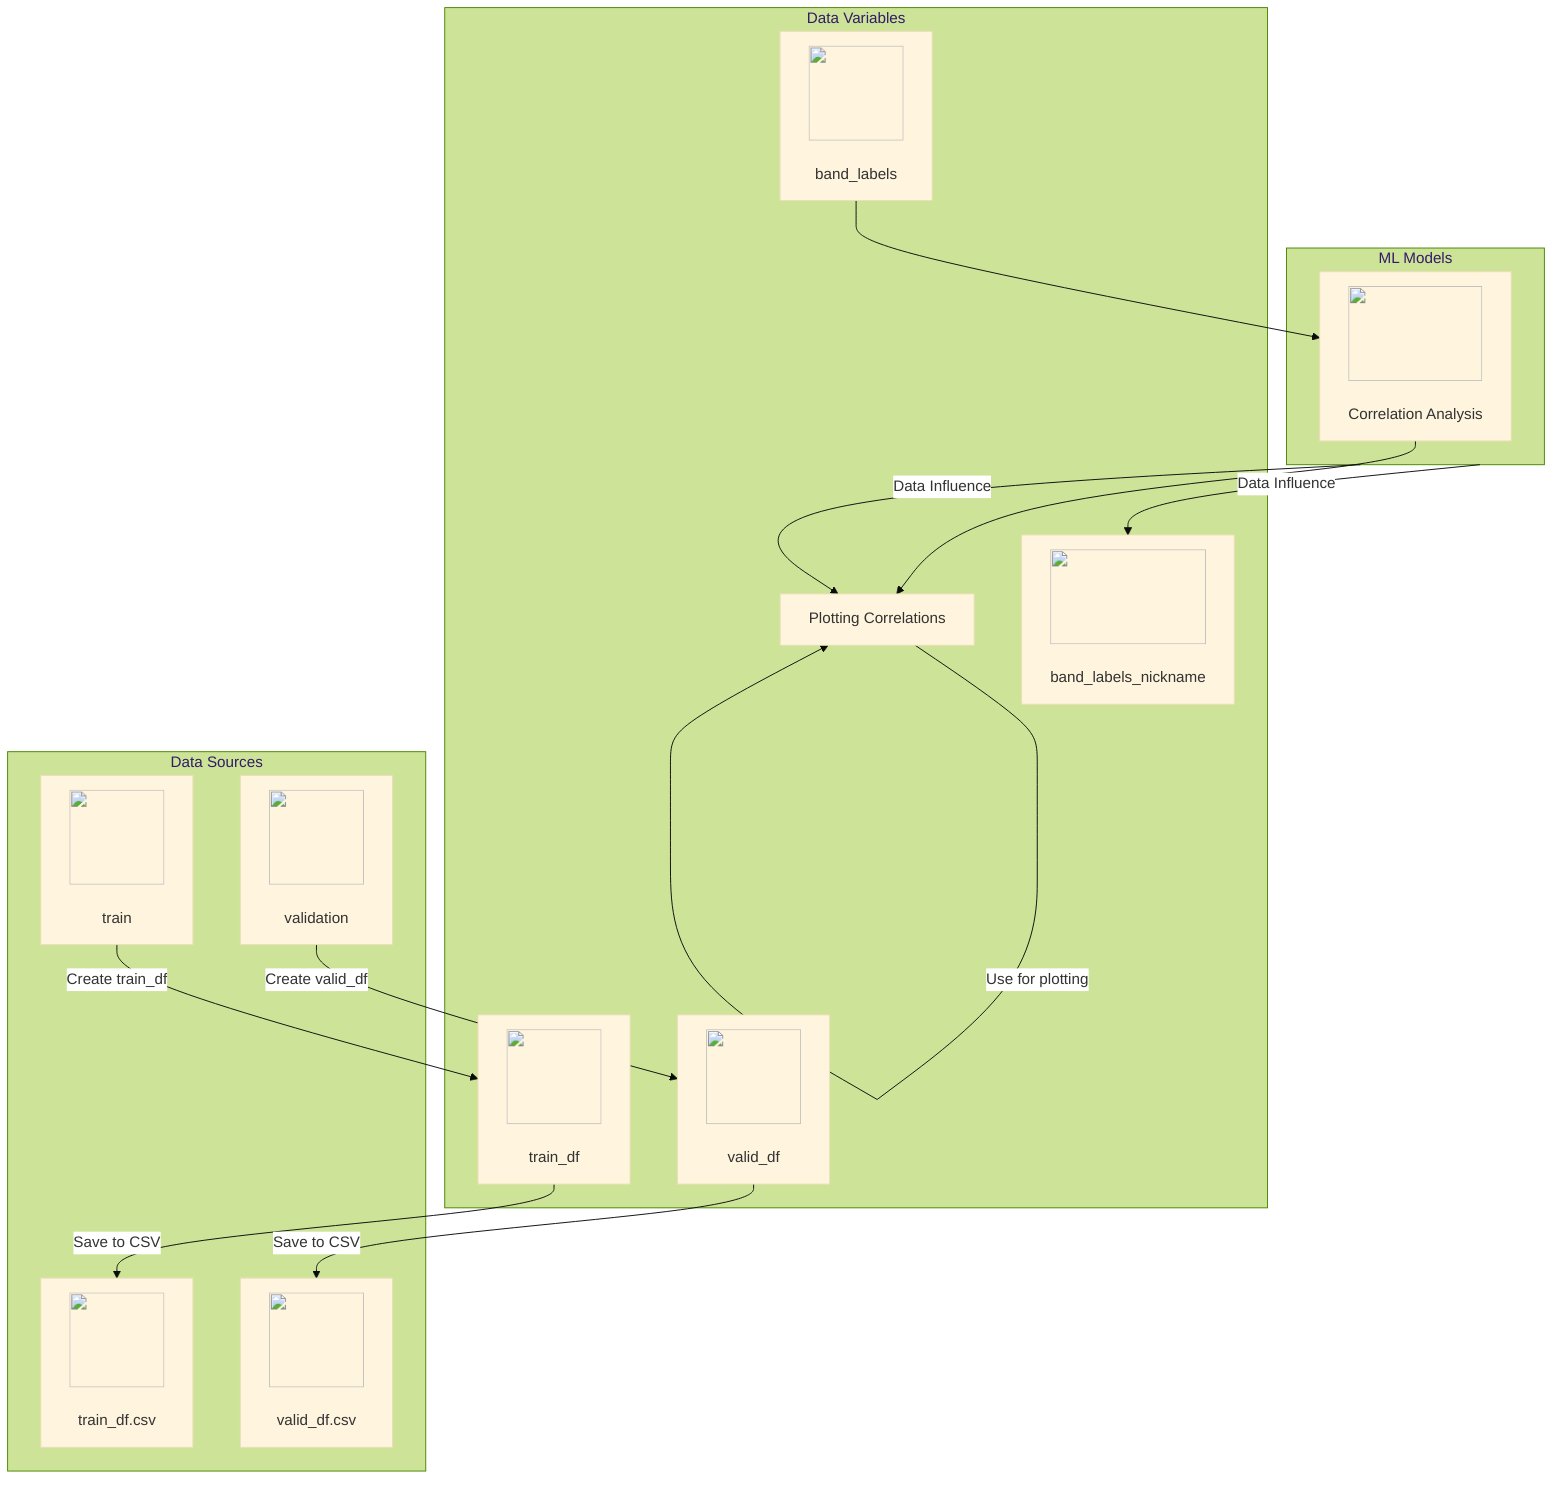 %%{init: {"theme": "base", "themeVariables": {"edgeLabelBackground":"#ffffff","clusterBkg":"#cde498","clusterBorder":"#4b8600","tertiaryColor":"#cde498"}}}%%
%% Data Sources and Variables
flowchart TD
  subgraph data_sources ["Data Sources"]
    direction TB
    train["<img src='icons/file.svg' width=100 height=100/> <br/> train"]
    %% Represents training data saved as TFRecords.
    validation["<img src='icons/file.svg' width=100 height=100/> <br/> validation"]
    %% Represents validation data saved as TFRecords.
    train_df_csv["<img src='icons/file.svg' width=100 height=100/> <br/> train_df.csv"]  
    %% CSV file containing DataFrame derived from 'train' directory.
    valid_df_csv["<img src='icons/file.svg' width=100 height=100/> <br/> valid_df.csv"]  
    %% CSV file containing DataFrame derived from 'validation' directory.
  end

  subgraph data_variables ["Data Variables"]
    direction TB
    train_df["<img src='icons/table.svg' width=100 height=100/> <br/> train_df"]  
    %% DataFrame containing record IDs for training data.
    valid_df["<img src='icons/table.svg' width=100 height=100/> <br/> valid_df"]  
    %% DataFrame containing record IDs for validation data.
    correlation_matrix["<img src='icons/table.svg' width=100 height=100/> <br/> correlation_matrix"]  
    %% Matrix representing band correlations.
    band_labels["<img src='icons/column_split.svg' width=100 height=100/> <br/> band_labels"]  
    %% List of band identifiers.
    band_labels_nickname["<img src='icons/column_split.svg' width=100 height=100/> <br/> band_labels_nickname"]  
    %% Friendly names for band identifiers.
  end

  %% Data Flow and Transformations
  train -->|"Create train_df"| train_df
  validation -->|"Create valid_df"| valid_df
  train_df -->|"Save to CSV"| train_df_csv
  valid_df -->|"Save to CSV"| valid_df_csv
  correlation_matrix -->|"Use for plotting"| correlation_matrix["Plotting Correlations"]

  %% Model used
  subgraph models_used ["ML Models"]
    direction TB
    correlation_analysis["<img src='icons/brain.svg' width=100 height=100/> <br/> Correlation Analysis"]
    %% Analysis of band correlations to contrail presence.
  end

  %% ML Model Data Flow
  band_labels --> correlation_analysis
  correlation_analysis --> correlation_matrix
  models_used -->|"Data Influence"| band_labels_nickname
  models_used -->|"Data Influence"| correlation_matrix